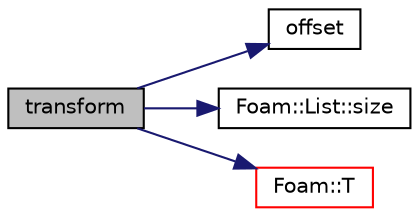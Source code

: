 digraph "transform"
{
  bgcolor="transparent";
  edge [fontname="Helvetica",fontsize="10",labelfontname="Helvetica",labelfontsize="10"];
  node [fontname="Helvetica",fontsize="10",shape=record];
  rankdir="LR";
  Node575 [label="transform",height=0.2,width=0.4,color="black", fillcolor="grey75", style="filled", fontcolor="black"];
  Node575 -> Node576 [color="midnightblue",fontsize="10",style="solid",fontname="Helvetica"];
  Node576 [label="offset",height=0.2,width=0.4,color="black",URL="$a25945.html#a18ba77731d2f855fcd5ebe3a354fe3bc",tooltip="Offset face labels by constant value. "];
  Node575 -> Node577 [color="midnightblue",fontsize="10",style="solid",fontname="Helvetica"];
  Node577 [label="Foam::List::size",height=0.2,width=0.4,color="black",URL="$a26833.html#a8a5f6fa29bd4b500caf186f60245b384",tooltip="Override size to be inconsistent with allocated storage. "];
  Node575 -> Node578 [color="midnightblue",fontsize="10",style="solid",fontname="Helvetica"];
  Node578 [label="Foam::T",height=0.2,width=0.4,color="red",URL="$a21851.html#ae57fda0abb14bb0944947c463c6e09d4"];
}
